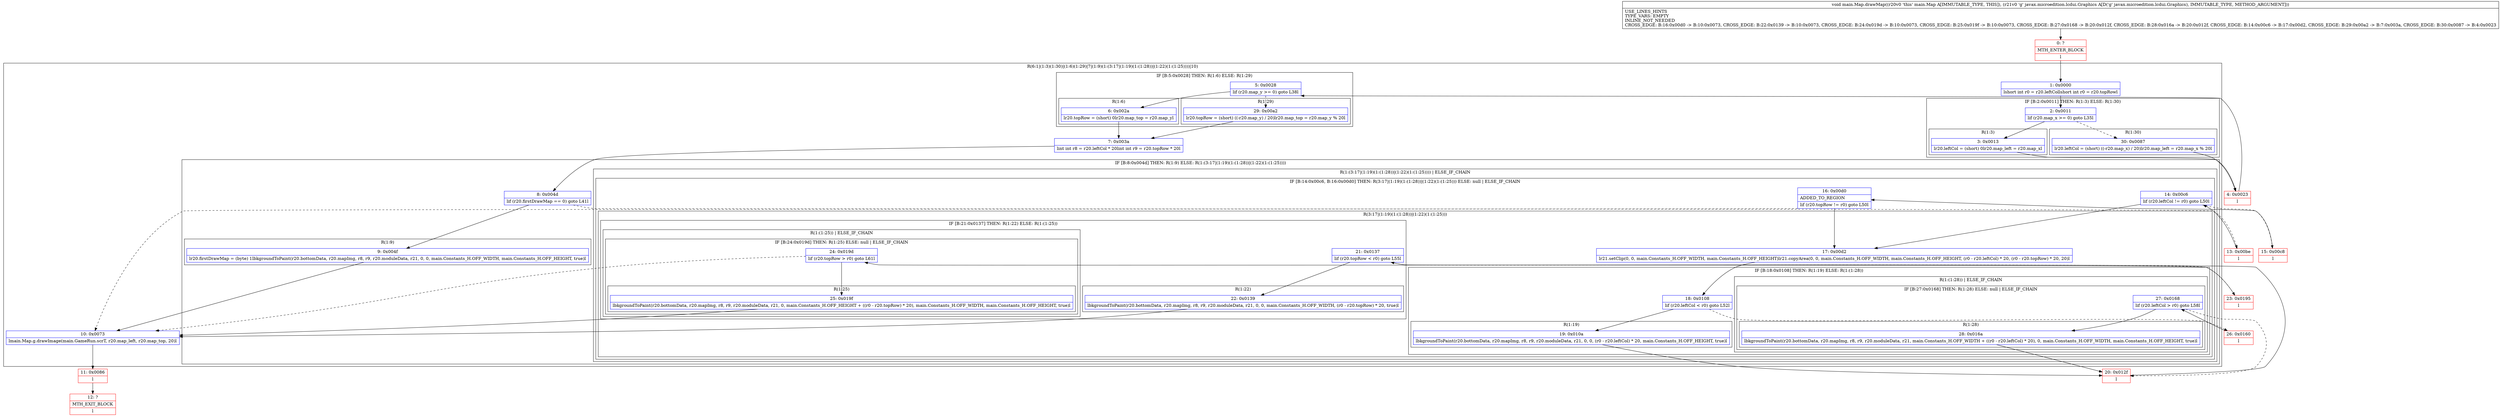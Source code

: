 digraph "CFG formain.Map.drawMap(Ljavax\/microedition\/lcdui\/Graphics;)V" {
subgraph cluster_Region_288593568 {
label = "R(6:1|(1:3)(1:30)|(1:6)(1:29)|7|(1:9)(1:(3:17|(1:19)(1:(1:28))|(1:22)(1:(1:25))))|10)";
node [shape=record,color=blue];
Node_1 [shape=record,label="{1\:\ 0x0000|lshort int r0 = r20.leftCollshort int r0 = r20.topRowl}"];
subgraph cluster_IfRegion_44637437 {
label = "IF [B:2:0x0011] THEN: R(1:3) ELSE: R(1:30)";
node [shape=record,color=blue];
Node_2 [shape=record,label="{2\:\ 0x0011|lif (r20.map_x \>= 0) goto L35l}"];
subgraph cluster_Region_900296008 {
label = "R(1:3)";
node [shape=record,color=blue];
Node_3 [shape=record,label="{3\:\ 0x0013|lr20.leftCol = (short) 0lr20.map_left = r20.map_xl}"];
}
subgraph cluster_Region_351055827 {
label = "R(1:30)";
node [shape=record,color=blue];
Node_30 [shape=record,label="{30\:\ 0x0087|lr20.leftCol = (short) ((\-r20.map_x) \/ 20)lr20.map_left = r20.map_x % 20l}"];
}
}
subgraph cluster_IfRegion_1722748947 {
label = "IF [B:5:0x0028] THEN: R(1:6) ELSE: R(1:29)";
node [shape=record,color=blue];
Node_5 [shape=record,label="{5\:\ 0x0028|lif (r20.map_y \>= 0) goto L38l}"];
subgraph cluster_Region_741062351 {
label = "R(1:6)";
node [shape=record,color=blue];
Node_6 [shape=record,label="{6\:\ 0x002a|lr20.topRow = (short) 0lr20.map_top = r20.map_yl}"];
}
subgraph cluster_Region_1385585967 {
label = "R(1:29)";
node [shape=record,color=blue];
Node_29 [shape=record,label="{29\:\ 0x00a2|lr20.topRow = (short) ((\-r20.map_y) \/ 20)lr20.map_top = r20.map_y % 20l}"];
}
}
Node_7 [shape=record,label="{7\:\ 0x003a|lint int r8 = r20.leftCol * 20lint int r9 = r20.topRow * 20l}"];
subgraph cluster_IfRegion_603320985 {
label = "IF [B:8:0x004d] THEN: R(1:9) ELSE: R(1:(3:17|(1:19)(1:(1:28))|(1:22)(1:(1:25))))";
node [shape=record,color=blue];
Node_8 [shape=record,label="{8\:\ 0x004d|lif (r20.firstDrawMap == 0) goto L41l}"];
subgraph cluster_Region_882609160 {
label = "R(1:9)";
node [shape=record,color=blue];
Node_9 [shape=record,label="{9\:\ 0x004f|lr20.firstDrawMap = (byte) 1lbkgroundToPaint(r20.bottomData, r20.mapImg, r8, r9, r20.moduleData, r21, 0, 0, main.Constants_H.OFF_WIDTH, main.Constants_H.OFF_HEIGHT, true)l}"];
}
subgraph cluster_Region_1027883388 {
label = "R(1:(3:17|(1:19)(1:(1:28))|(1:22)(1:(1:25)))) | ELSE_IF_CHAIN\l";
node [shape=record,color=blue];
subgraph cluster_IfRegion_728958115 {
label = "IF [B:14:0x00c6, B:16:0x00d0] THEN: R(3:17|(1:19)(1:(1:28))|(1:22)(1:(1:25))) ELSE: null | ELSE_IF_CHAIN\l";
node [shape=record,color=blue];
Node_14 [shape=record,label="{14\:\ 0x00c6|lif (r20.leftCol != r0) goto L50l}"];
Node_16 [shape=record,label="{16\:\ 0x00d0|ADDED_TO_REGION\l|lif (r20.topRow != r0) goto L50l}"];
subgraph cluster_Region_406342478 {
label = "R(3:17|(1:19)(1:(1:28))|(1:22)(1:(1:25)))";
node [shape=record,color=blue];
Node_17 [shape=record,label="{17\:\ 0x00d2|lr21.setClip(0, 0, main.Constants_H.OFF_WIDTH, main.Constants_H.OFF_HEIGHT)lr21.copyArea(0, 0, main.Constants_H.OFF_WIDTH, main.Constants_H.OFF_HEIGHT, (r0 \- r20.leftCol) * 20, (r0 \- r20.topRow) * 20, 20)l}"];
subgraph cluster_IfRegion_280792172 {
label = "IF [B:18:0x0108] THEN: R(1:19) ELSE: R(1:(1:28))";
node [shape=record,color=blue];
Node_18 [shape=record,label="{18\:\ 0x0108|lif (r20.leftCol \< r0) goto L52l}"];
subgraph cluster_Region_490180173 {
label = "R(1:19)";
node [shape=record,color=blue];
Node_19 [shape=record,label="{19\:\ 0x010a|lbkgroundToPaint(r20.bottomData, r20.mapImg, r8, r9, r20.moduleData, r21, 0, 0, (r0 \- r20.leftCol) * 20, main.Constants_H.OFF_HEIGHT, true)l}"];
}
subgraph cluster_Region_1286084053 {
label = "R(1:(1:28)) | ELSE_IF_CHAIN\l";
node [shape=record,color=blue];
subgraph cluster_IfRegion_785569620 {
label = "IF [B:27:0x0168] THEN: R(1:28) ELSE: null | ELSE_IF_CHAIN\l";
node [shape=record,color=blue];
Node_27 [shape=record,label="{27\:\ 0x0168|lif (r20.leftCol \> r0) goto L58l}"];
subgraph cluster_Region_1953139707 {
label = "R(1:28)";
node [shape=record,color=blue];
Node_28 [shape=record,label="{28\:\ 0x016a|lbkgroundToPaint(r20.bottomData, r20.mapImg, r8, r9, r20.moduleData, r21, main.Constants_H.OFF_WIDTH + ((r0 \- r20.leftCol) * 20), 0, main.Constants_H.OFF_WIDTH, main.Constants_H.OFF_HEIGHT, true)l}"];
}
}
}
}
subgraph cluster_IfRegion_12691190 {
label = "IF [B:21:0x0137] THEN: R(1:22) ELSE: R(1:(1:25))";
node [shape=record,color=blue];
Node_21 [shape=record,label="{21\:\ 0x0137|lif (r20.topRow \< r0) goto L55l}"];
subgraph cluster_Region_564467013 {
label = "R(1:22)";
node [shape=record,color=blue];
Node_22 [shape=record,label="{22\:\ 0x0139|lbkgroundToPaint(r20.bottomData, r20.mapImg, r8, r9, r20.moduleData, r21, 0, 0, main.Constants_H.OFF_WIDTH, (r0 \- r20.topRow) * 20, true)l}"];
}
subgraph cluster_Region_741819978 {
label = "R(1:(1:25)) | ELSE_IF_CHAIN\l";
node [shape=record,color=blue];
subgraph cluster_IfRegion_427105874 {
label = "IF [B:24:0x019d] THEN: R(1:25) ELSE: null | ELSE_IF_CHAIN\l";
node [shape=record,color=blue];
Node_24 [shape=record,label="{24\:\ 0x019d|lif (r20.topRow \> r0) goto L61l}"];
subgraph cluster_Region_971013076 {
label = "R(1:25)";
node [shape=record,color=blue];
Node_25 [shape=record,label="{25\:\ 0x019f|lbkgroundToPaint(r20.bottomData, r20.mapImg, r8, r9, r20.moduleData, r21, 0, main.Constants_H.OFF_HEIGHT + ((r0 \- r20.topRow) * 20), main.Constants_H.OFF_WIDTH, main.Constants_H.OFF_HEIGHT, true)l}"];
}
}
}
}
}
}
}
}
Node_10 [shape=record,label="{10\:\ 0x0073|lmain.Map.g.drawImage(main.GameRun.scrT, r20.map_left, r20.map_top, 20)l}"];
}
Node_0 [shape=record,color=red,label="{0\:\ ?|MTH_ENTER_BLOCK\l|l}"];
Node_4 [shape=record,color=red,label="{4\:\ 0x0023|l}"];
Node_11 [shape=record,color=red,label="{11\:\ 0x0086|l}"];
Node_12 [shape=record,color=red,label="{12\:\ ?|MTH_EXIT_BLOCK\l|l}"];
Node_13 [shape=record,color=red,label="{13\:\ 0x00be|l}"];
Node_15 [shape=record,color=red,label="{15\:\ 0x00c8|l}"];
Node_20 [shape=record,color=red,label="{20\:\ 0x012f|l}"];
Node_23 [shape=record,color=red,label="{23\:\ 0x0195|l}"];
Node_26 [shape=record,color=red,label="{26\:\ 0x0160|l}"];
MethodNode[shape=record,label="{void main.Map.drawMap((r20v0 'this' main.Map A[IMMUTABLE_TYPE, THIS]), (r21v0 'g' javax.microedition.lcdui.Graphics A[D('g' javax.microedition.lcdui.Graphics), IMMUTABLE_TYPE, METHOD_ARGUMENT]))  | USE_LINES_HINTS\lTYPE_VARS: EMPTY\lINLINE_NOT_NEEDED\lCROSS_EDGE: B:16:0x00d0 \-\> B:10:0x0073, CROSS_EDGE: B:22:0x0139 \-\> B:10:0x0073, CROSS_EDGE: B:24:0x019d \-\> B:10:0x0073, CROSS_EDGE: B:25:0x019f \-\> B:10:0x0073, CROSS_EDGE: B:27:0x0168 \-\> B:20:0x012f, CROSS_EDGE: B:28:0x016a \-\> B:20:0x012f, CROSS_EDGE: B:14:0x00c6 \-\> B:17:0x00d2, CROSS_EDGE: B:29:0x00a2 \-\> B:7:0x003a, CROSS_EDGE: B:30:0x0087 \-\> B:4:0x0023\l}"];
MethodNode -> Node_0;
Node_1 -> Node_2;
Node_2 -> Node_3;
Node_2 -> Node_30[style=dashed];
Node_3 -> Node_4;
Node_30 -> Node_4;
Node_5 -> Node_6;
Node_5 -> Node_29[style=dashed];
Node_6 -> Node_7;
Node_29 -> Node_7;
Node_7 -> Node_8;
Node_8 -> Node_9;
Node_8 -> Node_13[style=dashed];
Node_9 -> Node_10;
Node_14 -> Node_15[style=dashed];
Node_14 -> Node_17;
Node_16 -> Node_10[style=dashed];
Node_16 -> Node_17;
Node_17 -> Node_18;
Node_18 -> Node_19;
Node_18 -> Node_26[style=dashed];
Node_19 -> Node_20;
Node_27 -> Node_20[style=dashed];
Node_27 -> Node_28;
Node_28 -> Node_20;
Node_21 -> Node_22;
Node_21 -> Node_23[style=dashed];
Node_22 -> Node_10;
Node_24 -> Node_10[style=dashed];
Node_24 -> Node_25;
Node_25 -> Node_10;
Node_10 -> Node_11;
Node_0 -> Node_1;
Node_4 -> Node_5;
Node_11 -> Node_12;
Node_13 -> Node_14;
Node_15 -> Node_16;
Node_20 -> Node_21;
Node_23 -> Node_24;
Node_26 -> Node_27;
}

